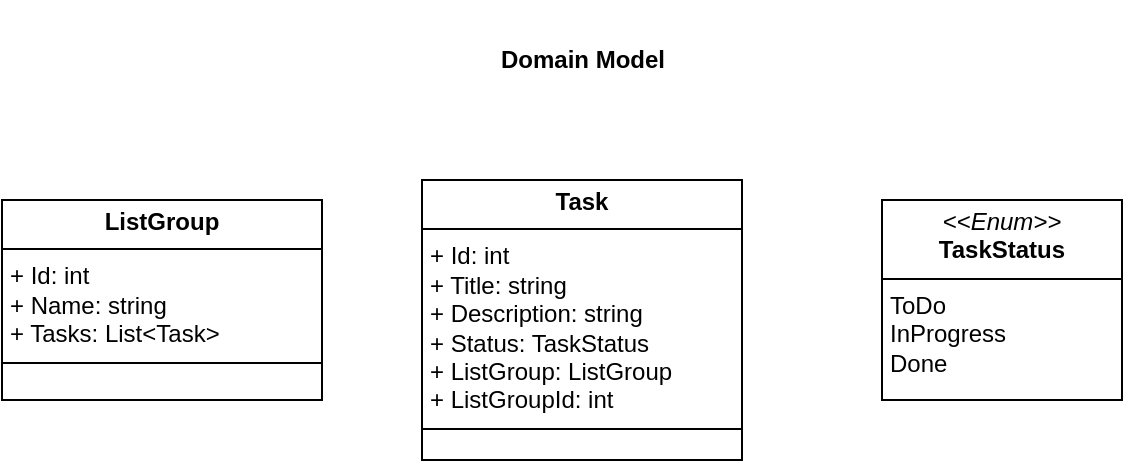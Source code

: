 <mxfile version="24.3.1" type="device">
  <diagram name="Domain" id="zTrrFzdisEBC1K2rOamR">
    <mxGraphModel dx="1050" dy="627" grid="1" gridSize="10" guides="1" tooltips="1" connect="1" arrows="1" fold="1" page="1" pageScale="1" pageWidth="827" pageHeight="1169" math="0" shadow="0">
      <root>
        <mxCell id="0" />
        <mxCell id="1" parent="0" />
        <mxCell id="kfGK7wyPsSkv3Pffgegu-1" value="&lt;p style=&quot;margin:0px;margin-top:4px;text-align:center;&quot;&gt;&lt;b&gt;Task&lt;/b&gt;&lt;/p&gt;&lt;hr size=&quot;1&quot; style=&quot;border-style:solid;&quot;&gt;&lt;p style=&quot;margin:0px;margin-left:4px;&quot;&gt;+ Id: int&lt;/p&gt;&lt;p style=&quot;margin:0px;margin-left:4px;&quot;&gt;+ Title: string&lt;/p&gt;&lt;p style=&quot;margin:0px;margin-left:4px;&quot;&gt;+ Description: string&lt;/p&gt;&lt;p style=&quot;margin:0px;margin-left:4px;&quot;&gt;+ Status: TaskStatus&lt;/p&gt;&lt;p style=&quot;margin:0px;margin-left:4px;&quot;&gt;+ ListGroup: ListGroup&lt;/p&gt;&lt;p style=&quot;margin:0px;margin-left:4px;&quot;&gt;+ ListGroupId: int&lt;/p&gt;&lt;hr size=&quot;1&quot; style=&quot;border-style:solid;&quot;&gt;&lt;p style=&quot;margin:0px;margin-left:4px;&quot;&gt;&lt;br&gt;&lt;/p&gt;" style="verticalAlign=top;align=left;overflow=fill;html=1;whiteSpace=wrap;" vertex="1" parent="1">
          <mxGeometry x="280" y="340" width="160" height="140" as="geometry" />
        </mxCell>
        <mxCell id="kfGK7wyPsSkv3Pffgegu-2" value="&lt;p style=&quot;margin:0px;margin-top:4px;text-align:center;&quot;&gt;&lt;i&gt;&amp;lt;&amp;lt;Enum&amp;gt;&amp;gt;&lt;/i&gt;&lt;br&gt;&lt;b&gt;TaskStatus&lt;/b&gt;&lt;/p&gt;&lt;hr size=&quot;1&quot; style=&quot;border-style:solid;&quot;&gt;&lt;p style=&quot;margin:0px;margin-left:4px;&quot;&gt;ToDo&lt;/p&gt;&lt;p style=&quot;margin:0px;margin-left:4px;&quot;&gt;InProgress&lt;/p&gt;&lt;p style=&quot;margin:0px;margin-left:4px;&quot;&gt;Done&lt;/p&gt;&lt;p style=&quot;margin:0px;margin-left:4px;&quot;&gt;&lt;br&gt;&lt;/p&gt;" style="verticalAlign=top;align=left;overflow=fill;html=1;whiteSpace=wrap;" vertex="1" parent="1">
          <mxGeometry x="510" y="350" width="120" height="100" as="geometry" />
        </mxCell>
        <mxCell id="kfGK7wyPsSkv3Pffgegu-3" value="&lt;p style=&quot;margin:0px;margin-top:4px;text-align:center;&quot;&gt;&lt;b&gt;ListGroup&lt;/b&gt;&lt;/p&gt;&lt;hr size=&quot;1&quot; style=&quot;border-style:solid;&quot;&gt;&lt;p style=&quot;margin:0px;margin-left:4px;&quot;&gt;+ Id: int&lt;/p&gt;&lt;p style=&quot;margin:0px;margin-left:4px;&quot;&gt;+ Name: string&lt;/p&gt;&lt;p style=&quot;margin:0px;margin-left:4px;&quot;&gt;+ Tasks: List&amp;lt;Task&amp;gt;&lt;/p&gt;&lt;hr size=&quot;1&quot; style=&quot;border-style:solid;&quot;&gt;&lt;p style=&quot;margin:0px;margin-left:4px;&quot;&gt;&lt;br&gt;&lt;/p&gt;" style="verticalAlign=top;align=left;overflow=fill;html=1;whiteSpace=wrap;" vertex="1" parent="1">
          <mxGeometry x="70" y="350" width="160" height="100" as="geometry" />
        </mxCell>
        <mxCell id="kfGK7wyPsSkv3Pffgegu-4" value="Domain Model" style="text;align=center;fontStyle=1;verticalAlign=middle;spacingLeft=3;spacingRight=3;strokeColor=none;rotatable=0;points=[[0,0.5],[1,0.5]];portConstraint=eastwest;html=1;" vertex="1" parent="1">
          <mxGeometry x="220" y="250" width="280" height="60" as="geometry" />
        </mxCell>
      </root>
    </mxGraphModel>
  </diagram>
</mxfile>
